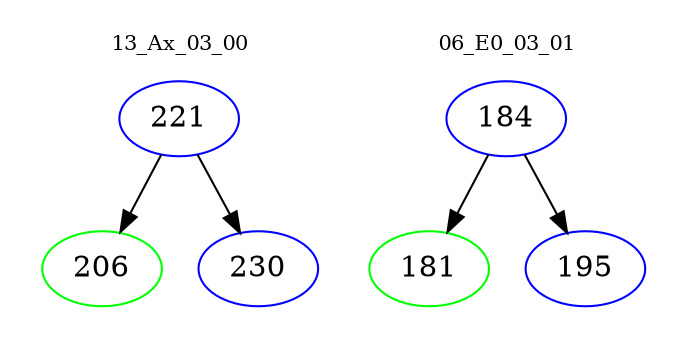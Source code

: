 digraph{
subgraph cluster_0 {
color = white
label = "13_Ax_03_00";
fontsize=10;
T0_221 [label="221", color="blue"]
T0_221 -> T0_206 [color="black"]
T0_206 [label="206", color="green"]
T0_221 -> T0_230 [color="black"]
T0_230 [label="230", color="blue"]
}
subgraph cluster_1 {
color = white
label = "06_E0_03_01";
fontsize=10;
T1_184 [label="184", color="blue"]
T1_184 -> T1_181 [color="black"]
T1_181 [label="181", color="green"]
T1_184 -> T1_195 [color="black"]
T1_195 [label="195", color="blue"]
}
}

